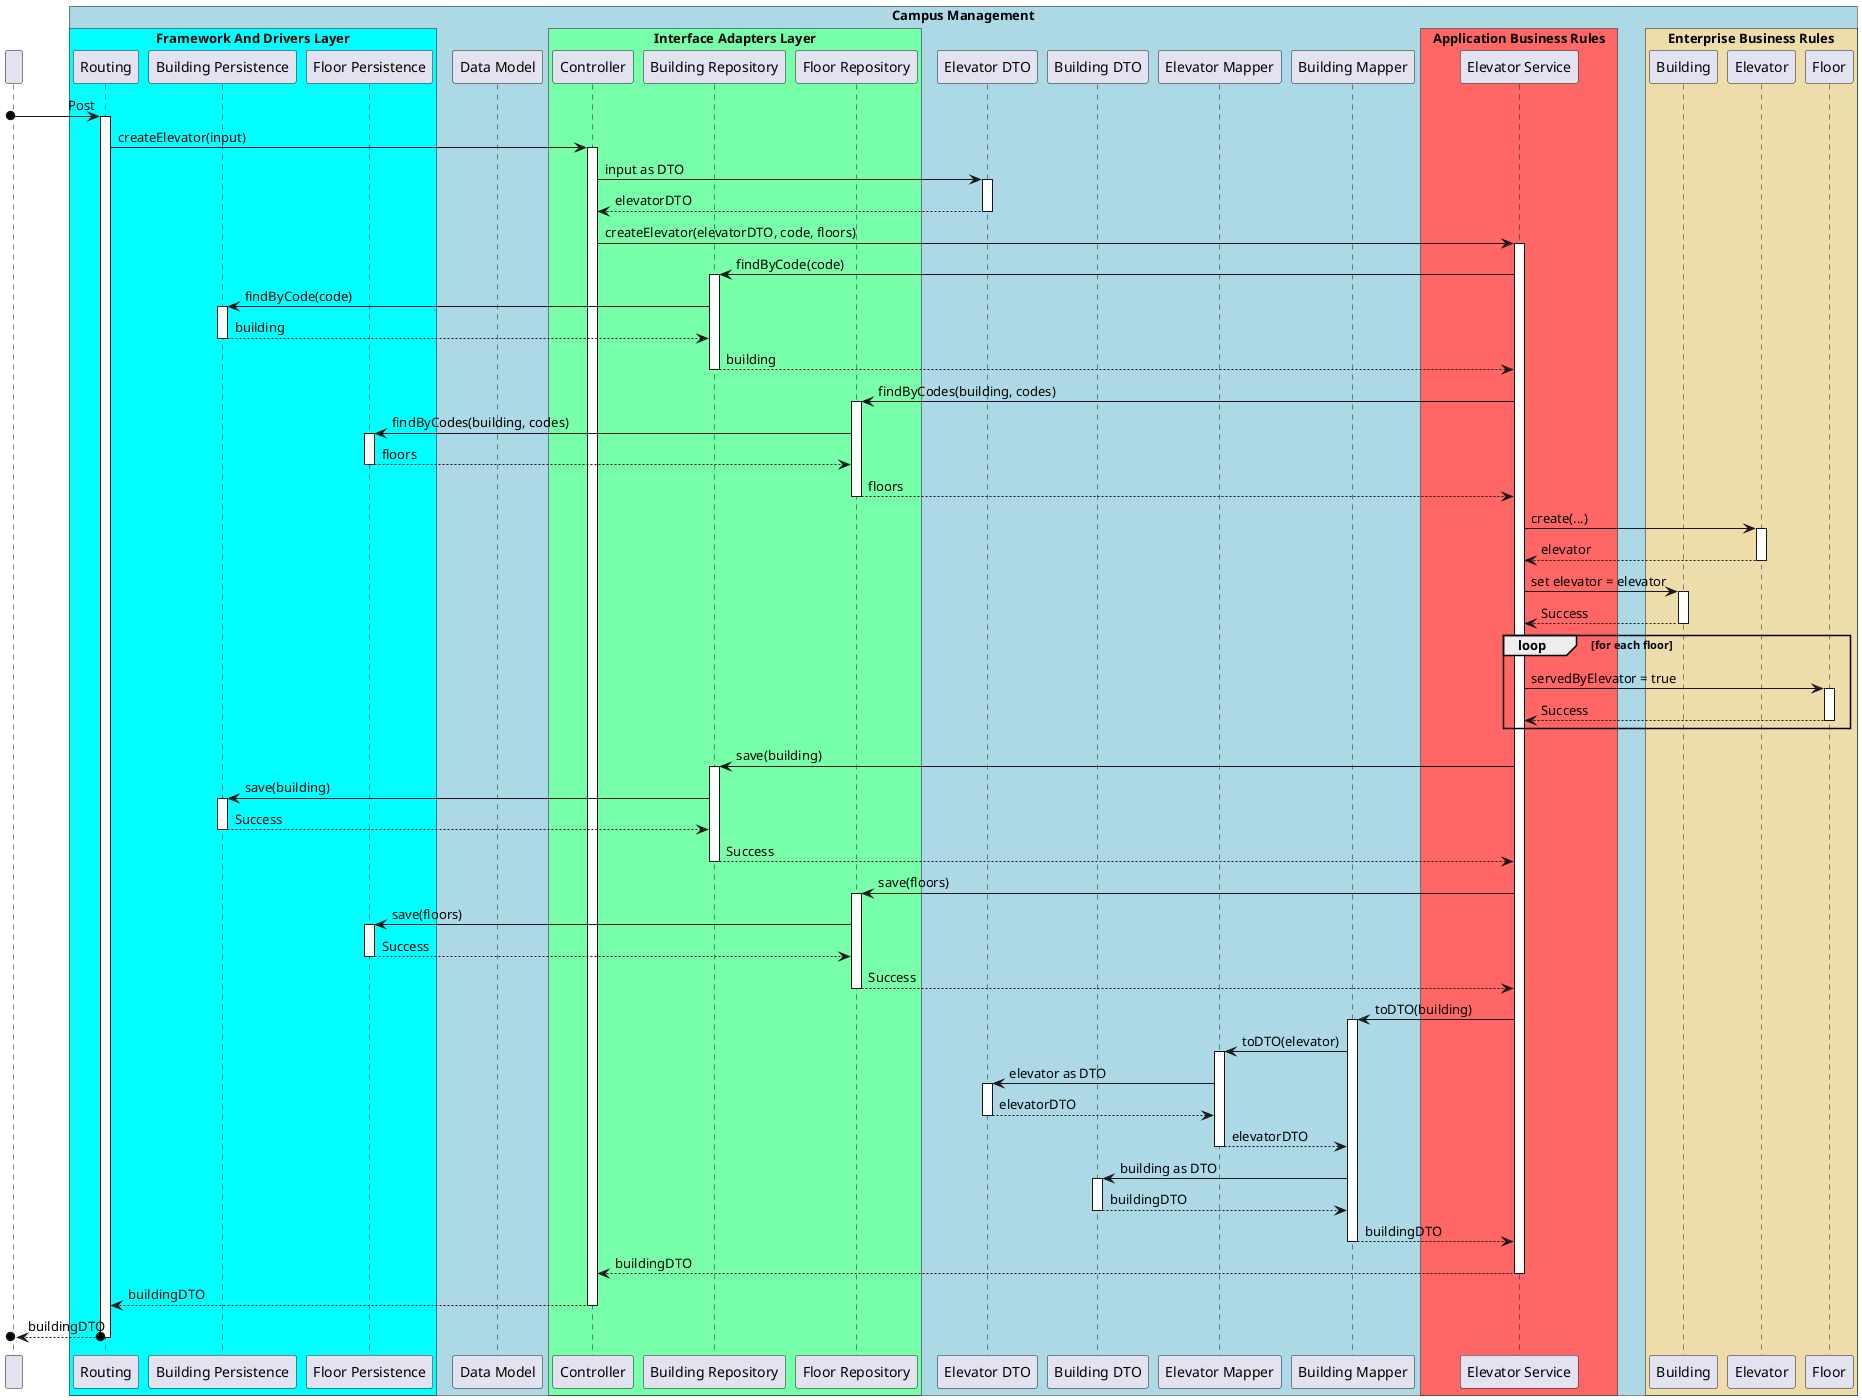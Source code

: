 @startuml SD Lv3

!pragma teoz true

participant " "
box "Campus Management" #LightBlue

    box "Framework And Drivers Layer" #00ffff
        participant Routing
        participant "Building Persistence" as Persistence
        participant "Floor Persistence" as FloorPers
    end box

    participant "Data Model" as Data
    box "Interface Adapters Layer" #77ffaa
        participant Controller
        participant "Building Repository" as Repository
        participant "Floor Repository" as FloorRepo
    end box

    participant "Elevator DTO" as DTO
    participant "Building DTO" as BuildingDTO
    participant "Elevator Mapper" as Mapper
    participant "Building Mapper" as BuildingMapper
    box "Application Business Rules" #ff6666
        participant "Elevator Service" as ElevatorService
    end box

    box "Enterprise Business Rules" #eeddaa
        participant Building
        participant Elevator
        participant Floor
    end box
end box


[o-> Routing : Post
activate Routing

    Routing -> Controller : createElevator(input)
    activate Controller

        Controller -> DTO : input as DTO
        activate DTO

        DTO --> Controller : elevatorDTO
        deactivate DTO

        Controller -> ElevatorService : createElevator(elevatorDTO, code, floors)
        activate ElevatorService
        
            ElevatorService -> Repository : findByCode(code)
            activate Repository

                Repository -> Persistence : findByCode(code)
                activate Persistence

                Persistence --> Repository : building
                deactivate Persistence

            Repository --> ElevatorService : building
            deactivate Repository

            ElevatorService -> FloorRepo : findByCodes(building, codes)
            activate FloorRepo

                FloorRepo -> FloorPers : findByCodes(building, codes)
                activate FloorPers

                FloorPers --> FloorRepo : floors
                deactivate FloorPers

            FloorRepo --> ElevatorService : floors
            deactivate FloorRepo

            ElevatorService -> Elevator : create(...)
            activate Elevator

            Elevator --> ElevatorService : elevator
            deactivate Elevator

            ElevatorService -> Building : set elevator = elevator
            activate Building
            
            Building --> ElevatorService : Success
            deactivate Building

            loop for each floor
                ElevatorService -> Floor : servedByElevator = true
                activate Floor
                Floor --> ElevatorService : Success
                deactivate Floor
            end

            ElevatorService -> Repository : save(building)
            activate Repository

                Repository -> Persistence : save(building)
                activate Persistence

                Persistence --> Repository : Success
                deactivate Persistence

            Repository --> ElevatorService : Success
            deactivate Repository

            ElevatorService -> FloorRepo : save(floors)
            activate FloorRepo

                FloorRepo -> FloorPers : save(floors)
                activate FloorPers

                FloorPers --> FloorRepo : Success
                deactivate FloorPers

            FloorRepo --> ElevatorService : Success
            deactivate FloorRepo

        ElevatorService -> BuildingMapper : toDTO(building)
        activate BuildingMapper

            BuildingMapper -> Mapper : toDTO(elevator)
            activate Mapper

                Mapper -> DTO : elevator as DTO
                activate DTO

                DTO --> Mapper: elevatorDTO
                deactivate DTO

            Mapper --> BuildingMapper : elevatorDTO
            deactivate Mapper

            
                BuildingMapper -> BuildingDTO : building as DTO
                activate BuildingDTO

                BuildingDTO --> BuildingMapper: buildingDTO
                deactivate BuildingDTO
        
        BuildingMapper --> ElevatorService : buildingDTO
        deactivate BuildingMapper

        ElevatorService --> Controller : buildingDTO
        deactivate ElevatorService

    Controller --> Routing : buildingDTO
    deactivate Controller

[o<--o Routing : buildingDTO
deactivate Routing


@enduml